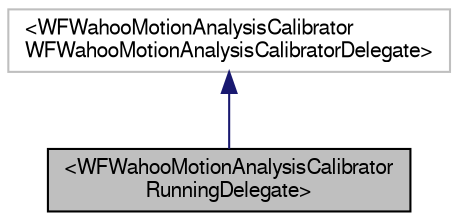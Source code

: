 digraph "&lt;WFWahooMotionAnalysisCalibratorRunningDelegate&gt;"
{
  edge [fontname="FreeSans",fontsize="10",labelfontname="FreeSans",labelfontsize="10"];
  node [fontname="FreeSans",fontsize="10",shape=record];
  Node1 [label="\<WFWahooMotionAnalysisCalibrator\lRunningDelegate\>",height=0.2,width=0.4,color="black", fillcolor="grey75", style="filled", fontcolor="black"];
  Node2 -> Node1 [dir="back",color="midnightblue",fontsize="10",style="solid",fontname="FreeSans"];
  Node2 [label="\<WFWahooMotionAnalysisCalibrator\lWFWahooMotionAnalysisCalibratorDelegate\>",height=0.2,width=0.4,color="grey75", fillcolor="white", style="filled"];
}
